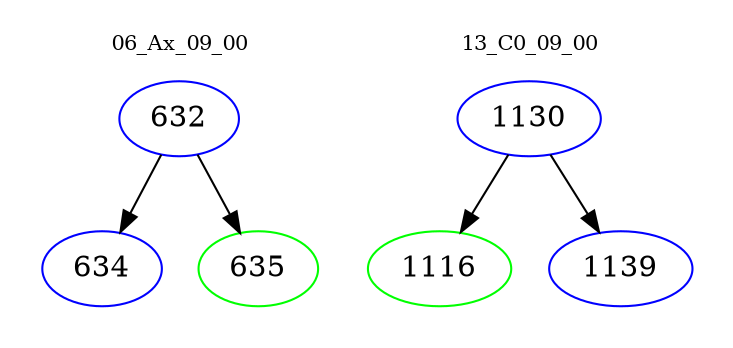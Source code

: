 digraph{
subgraph cluster_0 {
color = white
label = "06_Ax_09_00";
fontsize=10;
T0_632 [label="632", color="blue"]
T0_632 -> T0_634 [color="black"]
T0_634 [label="634", color="blue"]
T0_632 -> T0_635 [color="black"]
T0_635 [label="635", color="green"]
}
subgraph cluster_1 {
color = white
label = "13_C0_09_00";
fontsize=10;
T1_1130 [label="1130", color="blue"]
T1_1130 -> T1_1116 [color="black"]
T1_1116 [label="1116", color="green"]
T1_1130 -> T1_1139 [color="black"]
T1_1139 [label="1139", color="blue"]
}
}
